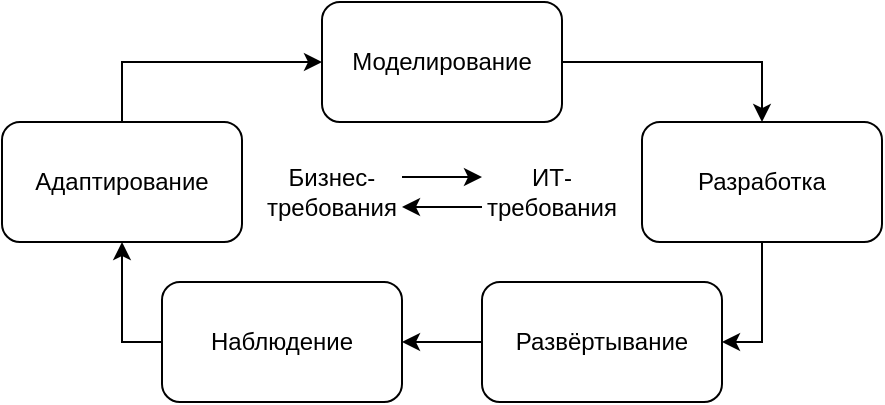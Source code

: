 <mxfile version="28.2.5">
  <diagram name="Page-1" id="3e8102d1-ef87-2e61-34e1-82d9a586fe2e">
    <mxGraphModel dx="2021" dy="1154" grid="1" gridSize="10" guides="1" tooltips="1" connect="1" arrows="1" fold="1" page="1" pageScale="1" pageWidth="1100" pageHeight="850" background="none" math="0" shadow="0">
      <root>
        <mxCell id="0" />
        <mxCell id="1" parent="0" />
        <mxCell id="fPccxqtcktVZ9pP1lJ3p-15" style="edgeStyle=orthogonalEdgeStyle;rounded=0;orthogonalLoop=1;jettySize=auto;html=1;exitX=1;exitY=0.5;exitDx=0;exitDy=0;entryX=0.5;entryY=0;entryDx=0;entryDy=0;" edge="1" parent="1" source="fPccxqtcktVZ9pP1lJ3p-10" target="fPccxqtcktVZ9pP1lJ3p-11">
          <mxGeometry relative="1" as="geometry" />
        </mxCell>
        <mxCell id="fPccxqtcktVZ9pP1lJ3p-10" value="Моделирование" style="rounded=1;whiteSpace=wrap;html=1;" vertex="1" parent="1">
          <mxGeometry x="400" y="130" width="120" height="60" as="geometry" />
        </mxCell>
        <mxCell id="fPccxqtcktVZ9pP1lJ3p-17" style="edgeStyle=orthogonalEdgeStyle;rounded=0;orthogonalLoop=1;jettySize=auto;html=1;exitX=0.5;exitY=1;exitDx=0;exitDy=0;entryX=1;entryY=0.5;entryDx=0;entryDy=0;" edge="1" parent="1" source="fPccxqtcktVZ9pP1lJ3p-11" target="fPccxqtcktVZ9pP1lJ3p-12">
          <mxGeometry relative="1" as="geometry" />
        </mxCell>
        <mxCell id="fPccxqtcktVZ9pP1lJ3p-11" value="Разработка" style="rounded=1;whiteSpace=wrap;html=1;" vertex="1" parent="1">
          <mxGeometry x="560" y="190" width="120" height="60" as="geometry" />
        </mxCell>
        <mxCell id="fPccxqtcktVZ9pP1lJ3p-18" style="edgeStyle=orthogonalEdgeStyle;rounded=0;orthogonalLoop=1;jettySize=auto;html=1;exitX=0;exitY=0.5;exitDx=0;exitDy=0;entryX=1;entryY=0.5;entryDx=0;entryDy=0;" edge="1" parent="1" source="fPccxqtcktVZ9pP1lJ3p-12" target="fPccxqtcktVZ9pP1lJ3p-13">
          <mxGeometry relative="1" as="geometry" />
        </mxCell>
        <mxCell id="fPccxqtcktVZ9pP1lJ3p-12" value="Развёртывание" style="rounded=1;whiteSpace=wrap;html=1;" vertex="1" parent="1">
          <mxGeometry x="480" y="270" width="120" height="60" as="geometry" />
        </mxCell>
        <mxCell id="fPccxqtcktVZ9pP1lJ3p-19" style="edgeStyle=orthogonalEdgeStyle;rounded=0;orthogonalLoop=1;jettySize=auto;html=1;exitX=0;exitY=0.5;exitDx=0;exitDy=0;entryX=0.5;entryY=1;entryDx=0;entryDy=0;" edge="1" parent="1" source="fPccxqtcktVZ9pP1lJ3p-13" target="fPccxqtcktVZ9pP1lJ3p-14">
          <mxGeometry relative="1" as="geometry" />
        </mxCell>
        <mxCell id="fPccxqtcktVZ9pP1lJ3p-13" value="Наблюдение" style="rounded=1;whiteSpace=wrap;html=1;" vertex="1" parent="1">
          <mxGeometry x="320" y="270" width="120" height="60" as="geometry" />
        </mxCell>
        <mxCell id="fPccxqtcktVZ9pP1lJ3p-20" style="edgeStyle=orthogonalEdgeStyle;rounded=0;orthogonalLoop=1;jettySize=auto;html=1;exitX=0.5;exitY=0;exitDx=0;exitDy=0;entryX=0;entryY=0.5;entryDx=0;entryDy=0;" edge="1" parent="1" source="fPccxqtcktVZ9pP1lJ3p-14" target="fPccxqtcktVZ9pP1lJ3p-10">
          <mxGeometry relative="1" as="geometry" />
        </mxCell>
        <mxCell id="fPccxqtcktVZ9pP1lJ3p-14" value="Адаптирование" style="rounded=1;whiteSpace=wrap;html=1;" vertex="1" parent="1">
          <mxGeometry x="240" y="190" width="120" height="60" as="geometry" />
        </mxCell>
        <mxCell id="fPccxqtcktVZ9pP1lJ3p-21" value="Бизнес-требования" style="text;html=1;align=center;verticalAlign=middle;whiteSpace=wrap;rounded=0;" vertex="1" parent="1">
          <mxGeometry x="370" y="210" width="70" height="30" as="geometry" />
        </mxCell>
        <mxCell id="fPccxqtcktVZ9pP1lJ3p-22" value="ИТ-требования" style="text;html=1;align=center;verticalAlign=middle;whiteSpace=wrap;rounded=0;" vertex="1" parent="1">
          <mxGeometry x="480" y="210" width="70" height="30" as="geometry" />
        </mxCell>
        <mxCell id="fPccxqtcktVZ9pP1lJ3p-24" value="" style="endArrow=classic;html=1;rounded=0;exitX=1;exitY=0.25;exitDx=0;exitDy=0;entryX=0;entryY=0.25;entryDx=0;entryDy=0;" edge="1" parent="1" source="fPccxqtcktVZ9pP1lJ3p-21" target="fPccxqtcktVZ9pP1lJ3p-22">
          <mxGeometry width="50" height="50" relative="1" as="geometry">
            <mxPoint x="530" y="490" as="sourcePoint" />
            <mxPoint x="580" y="440" as="targetPoint" />
          </mxGeometry>
        </mxCell>
        <mxCell id="fPccxqtcktVZ9pP1lJ3p-25" value="" style="endArrow=classic;html=1;rounded=0;exitX=0;exitY=0.75;exitDx=0;exitDy=0;entryX=1;entryY=0.75;entryDx=0;entryDy=0;" edge="1" parent="1" source="fPccxqtcktVZ9pP1lJ3p-22" target="fPccxqtcktVZ9pP1lJ3p-21">
          <mxGeometry width="50" height="50" relative="1" as="geometry">
            <mxPoint x="490" y="220" as="sourcePoint" />
            <mxPoint x="550" y="220" as="targetPoint" />
          </mxGeometry>
        </mxCell>
      </root>
    </mxGraphModel>
  </diagram>
</mxfile>
